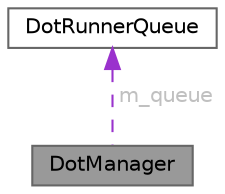 digraph "DotManager"
{
 // INTERACTIVE_SVG=YES
 // LATEX_PDF_SIZE
  bgcolor="transparent";
  edge [fontname=Helvetica,fontsize=10,labelfontname=Helvetica,labelfontsize=10];
  node [fontname=Helvetica,fontsize=10,shape=box,height=0.2,width=0.4];
  Node1 [id="Node000001",label="DotManager",height=0.2,width=0.4,color="gray40", fillcolor="grey60", style="filled", fontcolor="black",tooltip="Singleton that manages parallel dot invocations and patching files for embedding image maps."];
  Node2 -> Node1 [id="edge1_Node000001_Node000002",dir="back",color="darkorchid3",style="dashed",tooltip=" ",label=" m_queue",fontcolor="grey" ];
  Node2 [id="Node000002",label="DotRunnerQueue",height=0.2,width=0.4,color="gray40", fillcolor="white", style="filled",URL="$d6/dbb/class_dot_runner_queue.html",tooltip="Queue of dot jobs to run."];
}
